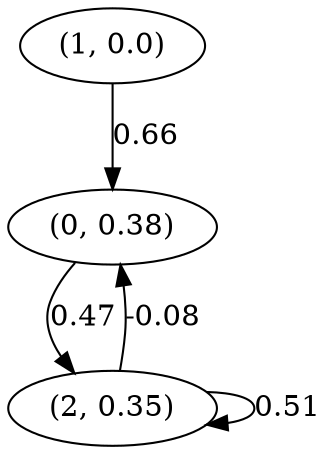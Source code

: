 digraph {
    0 [ label = "(0, 0.38)" ]
    1 [ label = "(1, 0.0)" ]
    2 [ label = "(2, 0.35)" ]
    2 -> 2 [ label = "0.51" ]
    1 -> 0 [ label = "0.66" ]
    2 -> 0 [ label = "-0.08" ]
    0 -> 2 [ label = "0.47" ]
}

